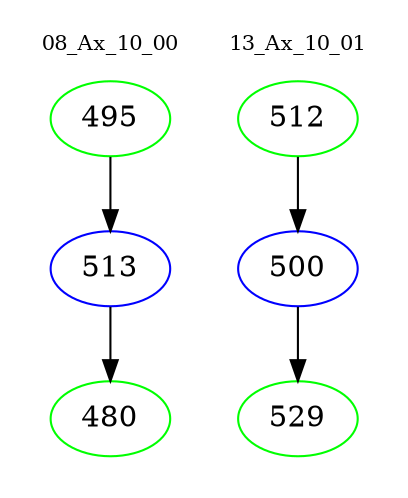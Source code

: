 digraph{
subgraph cluster_0 {
color = white
label = "08_Ax_10_00";
fontsize=10;
T0_495 [label="495", color="green"]
T0_495 -> T0_513 [color="black"]
T0_513 [label="513", color="blue"]
T0_513 -> T0_480 [color="black"]
T0_480 [label="480", color="green"]
}
subgraph cluster_1 {
color = white
label = "13_Ax_10_01";
fontsize=10;
T1_512 [label="512", color="green"]
T1_512 -> T1_500 [color="black"]
T1_500 [label="500", color="blue"]
T1_500 -> T1_529 [color="black"]
T1_529 [label="529", color="green"]
}
}
